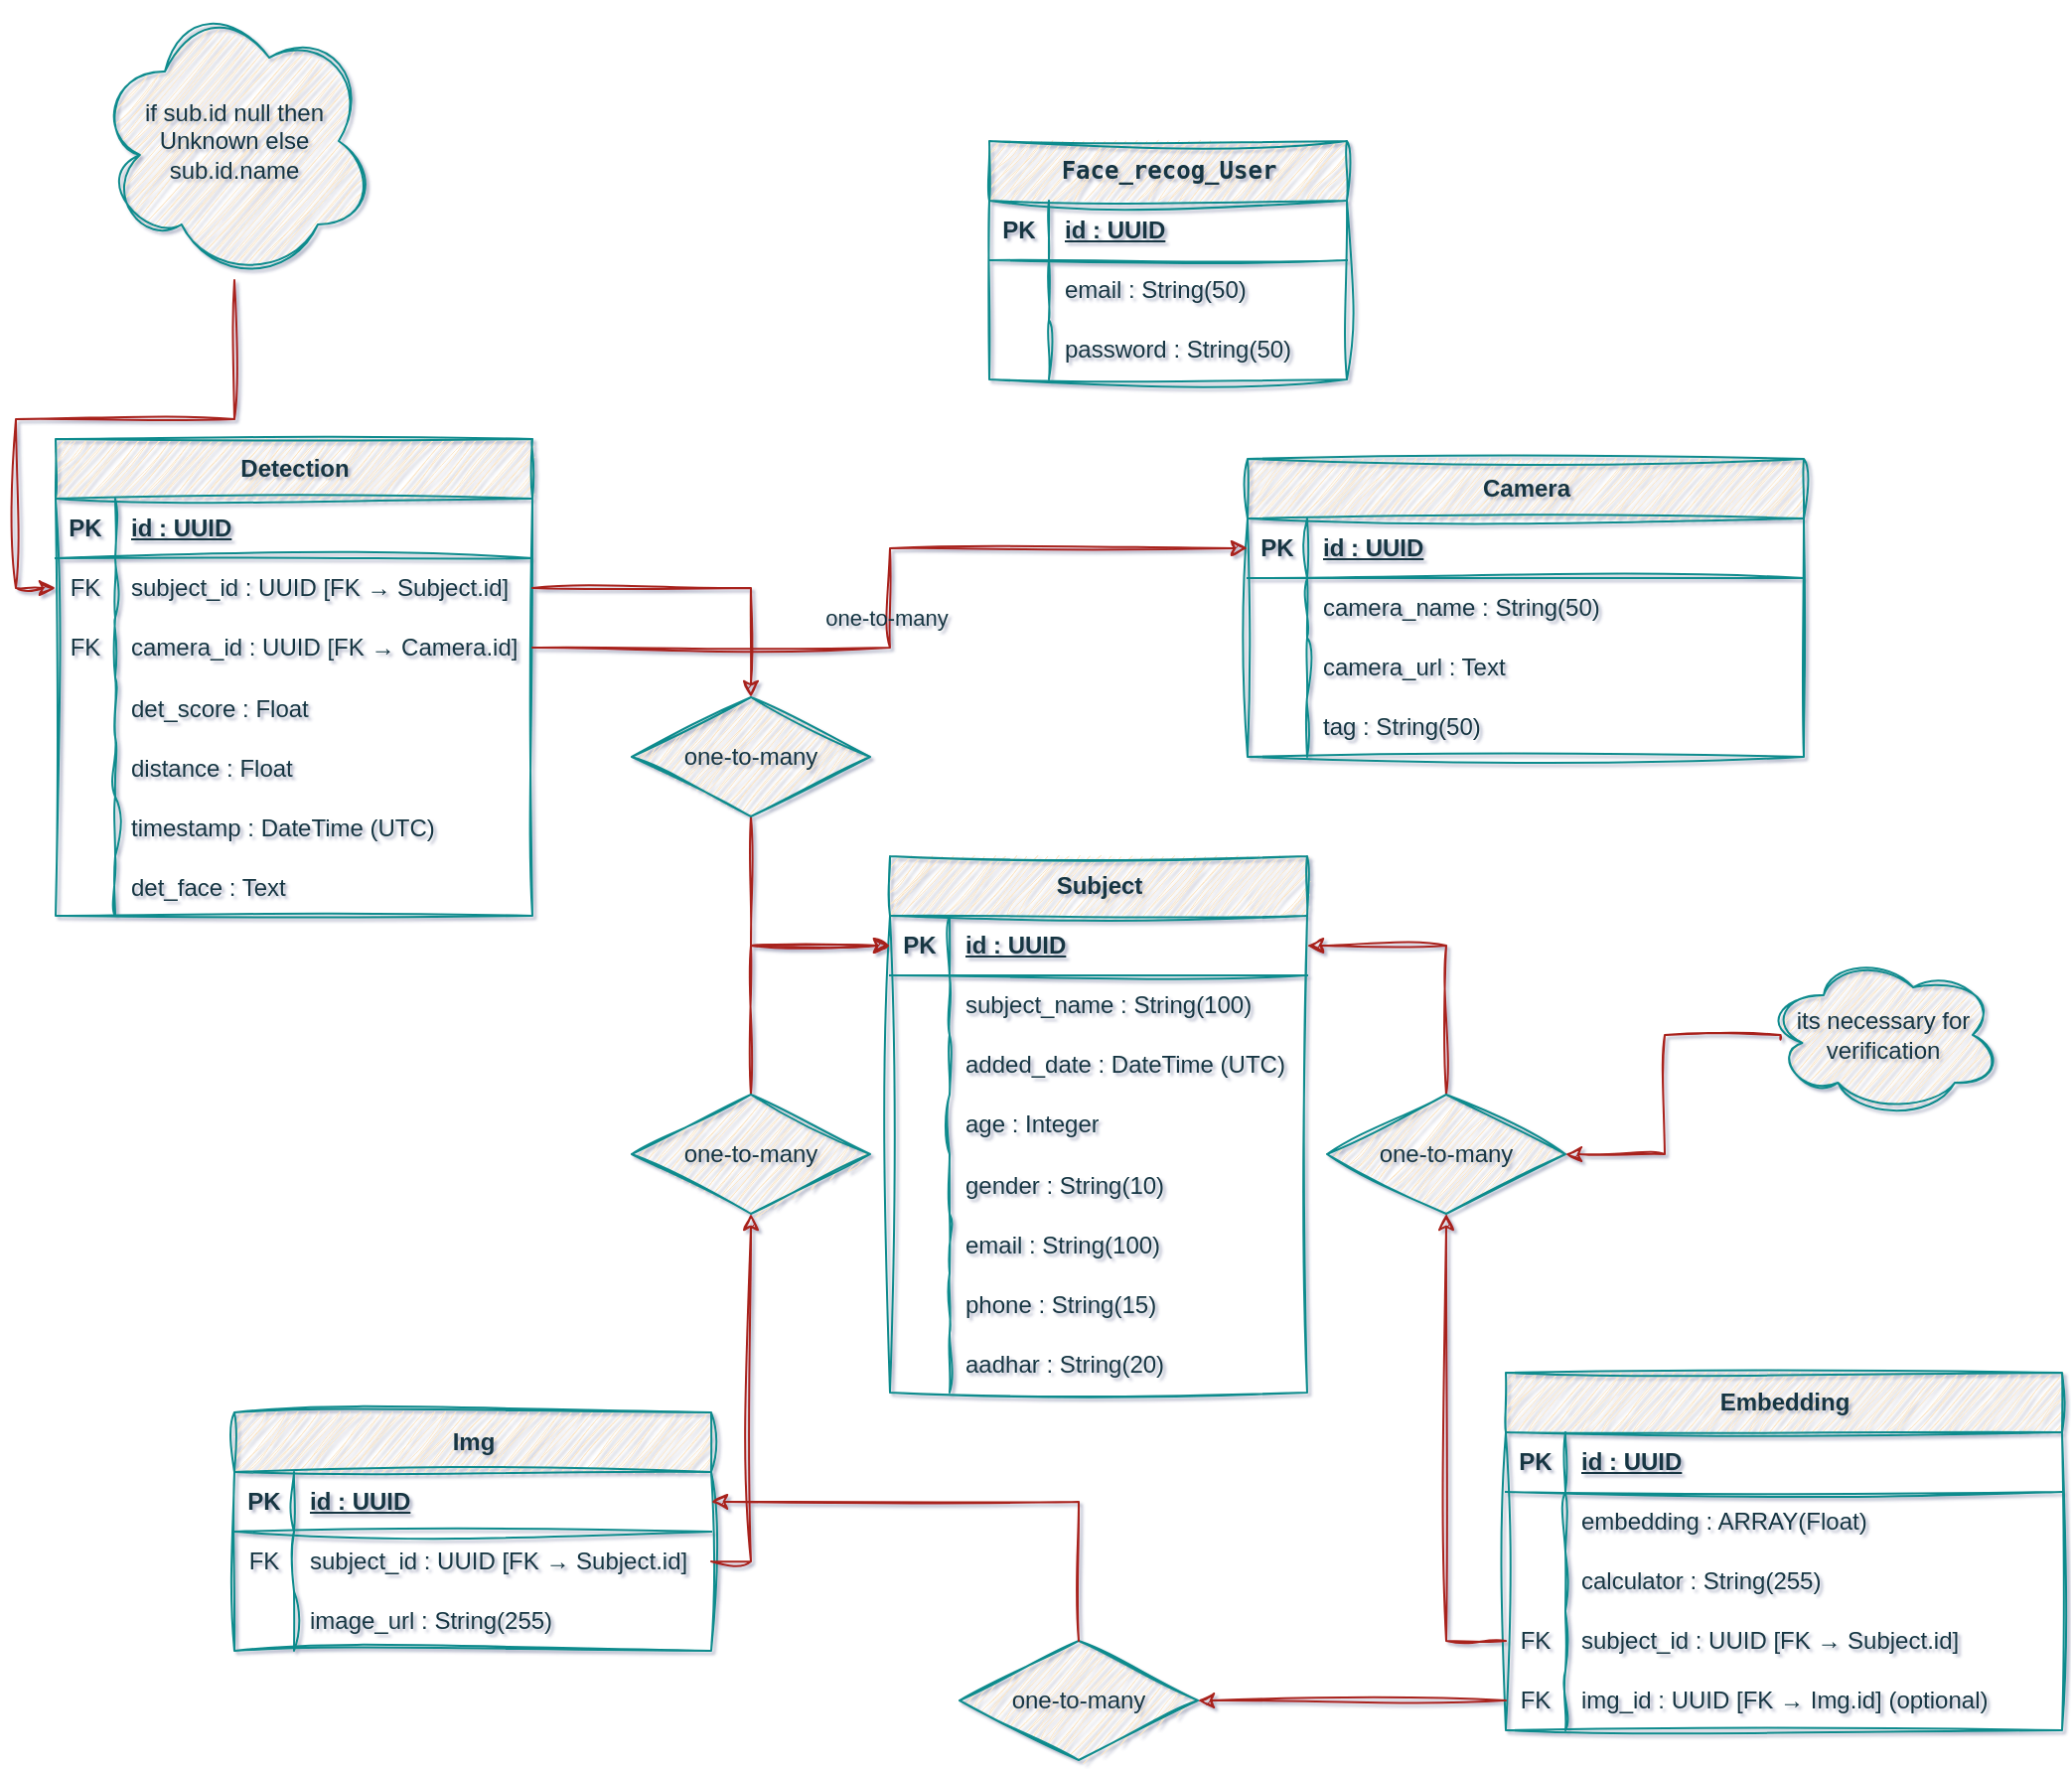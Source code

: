 <mxfile version="26.2.13">
  <diagram name="Page-1" id="C227ba2s8S9949iEDtI3">
    <mxGraphModel dx="4273" dy="2626" grid="1" gridSize="10" guides="1" tooltips="1" connect="1" arrows="1" fold="1" page="1" pageScale="1" pageWidth="1100" pageHeight="850" background="#ffffff" math="0" shadow="1">
      <root>
        <mxCell id="0" />
        <mxCell id="1" parent="0" />
        <mxCell id="95NzHgE89ZkKk_0HI5sm-1" value="Subject" style="shape=table;startSize=30;container=1;collapsible=1;childLayout=tableLayout;fixedRows=1;rowLines=0;fontStyle=1;align=center;resizeLast=1;html=1;sketch=1;curveFitting=1;jiggle=2;labelBackgroundColor=none;fillColor=#FAE5C7;strokeColor=#0F8B8D;fontColor=#143642;" parent="1" vertex="1">
          <mxGeometry x="230" y="110" width="210" height="270" as="geometry" />
        </mxCell>
        <mxCell id="95NzHgE89ZkKk_0HI5sm-2" value="" style="shape=tableRow;horizontal=0;startSize=0;swimlaneHead=0;swimlaneBody=0;fillColor=none;collapsible=0;dropTarget=0;points=[[0,0.5],[1,0.5]];portConstraint=eastwest;top=0;left=0;right=0;bottom=1;sketch=1;curveFitting=1;jiggle=2;labelBackgroundColor=none;strokeColor=#0F8B8D;fontColor=#143642;" parent="95NzHgE89ZkKk_0HI5sm-1" vertex="1">
          <mxGeometry y="30" width="210" height="30" as="geometry" />
        </mxCell>
        <mxCell id="95NzHgE89ZkKk_0HI5sm-3" value="PK" style="shape=partialRectangle;connectable=0;fillColor=none;top=0;left=0;bottom=0;right=0;fontStyle=1;overflow=hidden;whiteSpace=wrap;html=1;sketch=1;curveFitting=1;jiggle=2;labelBackgroundColor=none;strokeColor=#0F8B8D;fontColor=#143642;" parent="95NzHgE89ZkKk_0HI5sm-2" vertex="1">
          <mxGeometry width="30" height="30" as="geometry">
            <mxRectangle width="30" height="30" as="alternateBounds" />
          </mxGeometry>
        </mxCell>
        <mxCell id="95NzHgE89ZkKk_0HI5sm-4" value="id : UUID" style="shape=partialRectangle;connectable=0;fillColor=none;top=0;left=0;bottom=0;right=0;align=left;spacingLeft=6;fontStyle=5;overflow=hidden;whiteSpace=wrap;html=1;sketch=1;curveFitting=1;jiggle=2;labelBackgroundColor=none;strokeColor=#0F8B8D;fontColor=#143642;" parent="95NzHgE89ZkKk_0HI5sm-2" vertex="1">
          <mxGeometry x="30" width="180" height="30" as="geometry">
            <mxRectangle width="180" height="30" as="alternateBounds" />
          </mxGeometry>
        </mxCell>
        <mxCell id="95NzHgE89ZkKk_0HI5sm-5" value="" style="shape=tableRow;horizontal=0;startSize=0;swimlaneHead=0;swimlaneBody=0;fillColor=none;collapsible=0;dropTarget=0;points=[[0,0.5],[1,0.5]];portConstraint=eastwest;top=0;left=0;right=0;bottom=0;sketch=1;curveFitting=1;jiggle=2;labelBackgroundColor=none;strokeColor=#0F8B8D;fontColor=#143642;" parent="95NzHgE89ZkKk_0HI5sm-1" vertex="1">
          <mxGeometry y="60" width="210" height="30" as="geometry" />
        </mxCell>
        <mxCell id="95NzHgE89ZkKk_0HI5sm-6" value="" style="shape=partialRectangle;connectable=0;fillColor=none;top=0;left=0;bottom=0;right=0;editable=1;overflow=hidden;whiteSpace=wrap;html=1;sketch=1;curveFitting=1;jiggle=2;labelBackgroundColor=none;strokeColor=#0F8B8D;fontColor=#143642;" parent="95NzHgE89ZkKk_0HI5sm-5" vertex="1">
          <mxGeometry width="30" height="30" as="geometry">
            <mxRectangle width="30" height="30" as="alternateBounds" />
          </mxGeometry>
        </mxCell>
        <mxCell id="95NzHgE89ZkKk_0HI5sm-7" value="subject_name : String(100)&lt;span style=&quot;white-space: pre;&quot;&gt;&#x9;&lt;/span&gt;" style="shape=partialRectangle;connectable=0;fillColor=none;top=0;left=0;bottom=0;right=0;align=left;spacingLeft=6;overflow=hidden;whiteSpace=wrap;html=1;sketch=1;curveFitting=1;jiggle=2;labelBackgroundColor=none;strokeColor=#0F8B8D;fontColor=#143642;" parent="95NzHgE89ZkKk_0HI5sm-5" vertex="1">
          <mxGeometry x="30" width="180" height="30" as="geometry">
            <mxRectangle width="180" height="30" as="alternateBounds" />
          </mxGeometry>
        </mxCell>
        <mxCell id="95NzHgE89ZkKk_0HI5sm-8" value="" style="shape=tableRow;horizontal=0;startSize=0;swimlaneHead=0;swimlaneBody=0;fillColor=none;collapsible=0;dropTarget=0;points=[[0,0.5],[1,0.5]];portConstraint=eastwest;top=0;left=0;right=0;bottom=0;sketch=1;curveFitting=1;jiggle=2;labelBackgroundColor=none;strokeColor=#0F8B8D;fontColor=#143642;" parent="95NzHgE89ZkKk_0HI5sm-1" vertex="1">
          <mxGeometry y="90" width="210" height="30" as="geometry" />
        </mxCell>
        <mxCell id="95NzHgE89ZkKk_0HI5sm-9" value="" style="shape=partialRectangle;connectable=0;fillColor=none;top=0;left=0;bottom=0;right=0;editable=1;overflow=hidden;whiteSpace=wrap;html=1;sketch=1;curveFitting=1;jiggle=2;labelBackgroundColor=none;strokeColor=#0F8B8D;fontColor=#143642;" parent="95NzHgE89ZkKk_0HI5sm-8" vertex="1">
          <mxGeometry width="30" height="30" as="geometry">
            <mxRectangle width="30" height="30" as="alternateBounds" />
          </mxGeometry>
        </mxCell>
        <mxCell id="95NzHgE89ZkKk_0HI5sm-10" value="added_date : DateTime (UTC)" style="shape=partialRectangle;connectable=0;fillColor=none;top=0;left=0;bottom=0;right=0;align=left;spacingLeft=6;overflow=hidden;whiteSpace=wrap;html=1;sketch=1;curveFitting=1;jiggle=2;labelBackgroundColor=none;strokeColor=#0F8B8D;fontColor=#143642;" parent="95NzHgE89ZkKk_0HI5sm-8" vertex="1">
          <mxGeometry x="30" width="180" height="30" as="geometry">
            <mxRectangle width="180" height="30" as="alternateBounds" />
          </mxGeometry>
        </mxCell>
        <mxCell id="95NzHgE89ZkKk_0HI5sm-11" value="" style="shape=tableRow;horizontal=0;startSize=0;swimlaneHead=0;swimlaneBody=0;fillColor=none;collapsible=0;dropTarget=0;points=[[0,0.5],[1,0.5]];portConstraint=eastwest;top=0;left=0;right=0;bottom=0;sketch=1;curveFitting=1;jiggle=2;labelBackgroundColor=none;strokeColor=#0F8B8D;fontColor=#143642;" parent="95NzHgE89ZkKk_0HI5sm-1" vertex="1">
          <mxGeometry y="120" width="210" height="30" as="geometry" />
        </mxCell>
        <mxCell id="95NzHgE89ZkKk_0HI5sm-12" value="" style="shape=partialRectangle;connectable=0;fillColor=none;top=0;left=0;bottom=0;right=0;editable=1;overflow=hidden;whiteSpace=wrap;html=1;sketch=1;curveFitting=1;jiggle=2;labelBackgroundColor=none;strokeColor=#0F8B8D;fontColor=#143642;" parent="95NzHgE89ZkKk_0HI5sm-11" vertex="1">
          <mxGeometry width="30" height="30" as="geometry">
            <mxRectangle width="30" height="30" as="alternateBounds" />
          </mxGeometry>
        </mxCell>
        <mxCell id="95NzHgE89ZkKk_0HI5sm-13" value="age : Integer" style="shape=partialRectangle;connectable=0;fillColor=none;top=0;left=0;bottom=0;right=0;align=left;spacingLeft=6;overflow=hidden;whiteSpace=wrap;html=1;sketch=1;curveFitting=1;jiggle=2;labelBackgroundColor=none;strokeColor=#0F8B8D;fontColor=#143642;" parent="95NzHgE89ZkKk_0HI5sm-11" vertex="1">
          <mxGeometry x="30" width="180" height="30" as="geometry">
            <mxRectangle width="180" height="30" as="alternateBounds" />
          </mxGeometry>
        </mxCell>
        <mxCell id="95NzHgE89ZkKk_0HI5sm-15" value="" style="shape=tableRow;horizontal=0;startSize=0;swimlaneHead=0;swimlaneBody=0;fillColor=none;collapsible=0;dropTarget=0;points=[[0,0.5],[1,0.5]];portConstraint=eastwest;top=0;left=0;right=0;bottom=0;sketch=1;curveFitting=1;jiggle=2;labelBackgroundColor=none;strokeColor=#0F8B8D;fontColor=#143642;" parent="95NzHgE89ZkKk_0HI5sm-1" vertex="1">
          <mxGeometry y="150" width="210" height="30" as="geometry" />
        </mxCell>
        <mxCell id="95NzHgE89ZkKk_0HI5sm-16" value="" style="shape=partialRectangle;connectable=0;fillColor=none;top=0;left=0;bottom=0;right=0;editable=1;overflow=hidden;sketch=1;curveFitting=1;jiggle=2;labelBackgroundColor=none;strokeColor=#0F8B8D;fontColor=#143642;" parent="95NzHgE89ZkKk_0HI5sm-15" vertex="1">
          <mxGeometry width="30" height="30" as="geometry">
            <mxRectangle width="30" height="30" as="alternateBounds" />
          </mxGeometry>
        </mxCell>
        <mxCell id="95NzHgE89ZkKk_0HI5sm-17" value="gender : String(10)" style="shape=partialRectangle;connectable=0;fillColor=none;top=0;left=0;bottom=0;right=0;align=left;spacingLeft=6;overflow=hidden;sketch=1;curveFitting=1;jiggle=2;labelBackgroundColor=none;strokeColor=#0F8B8D;fontColor=#143642;" parent="95NzHgE89ZkKk_0HI5sm-15" vertex="1">
          <mxGeometry x="30" width="180" height="30" as="geometry">
            <mxRectangle width="180" height="30" as="alternateBounds" />
          </mxGeometry>
        </mxCell>
        <mxCell id="95NzHgE89ZkKk_0HI5sm-31" value="" style="shape=tableRow;horizontal=0;startSize=0;swimlaneHead=0;swimlaneBody=0;fillColor=none;collapsible=0;dropTarget=0;points=[[0,0.5],[1,0.5]];portConstraint=eastwest;top=0;left=0;right=0;bottom=0;sketch=1;curveFitting=1;jiggle=2;labelBackgroundColor=none;strokeColor=#0F8B8D;fontColor=#143642;" parent="95NzHgE89ZkKk_0HI5sm-1" vertex="1">
          <mxGeometry y="180" width="210" height="30" as="geometry" />
        </mxCell>
        <mxCell id="95NzHgE89ZkKk_0HI5sm-32" value="" style="shape=partialRectangle;connectable=0;fillColor=none;top=0;left=0;bottom=0;right=0;editable=1;overflow=hidden;sketch=1;curveFitting=1;jiggle=2;labelBackgroundColor=none;strokeColor=#0F8B8D;fontColor=#143642;" parent="95NzHgE89ZkKk_0HI5sm-31" vertex="1">
          <mxGeometry width="30" height="30" as="geometry">
            <mxRectangle width="30" height="30" as="alternateBounds" />
          </mxGeometry>
        </mxCell>
        <mxCell id="95NzHgE89ZkKk_0HI5sm-33" value="email : String(100)" style="shape=partialRectangle;connectable=0;fillColor=none;top=0;left=0;bottom=0;right=0;align=left;spacingLeft=6;overflow=hidden;sketch=1;curveFitting=1;jiggle=2;labelBackgroundColor=none;strokeColor=#0F8B8D;fontColor=#143642;" parent="95NzHgE89ZkKk_0HI5sm-31" vertex="1">
          <mxGeometry x="30" width="180" height="30" as="geometry">
            <mxRectangle width="180" height="30" as="alternateBounds" />
          </mxGeometry>
        </mxCell>
        <mxCell id="95NzHgE89ZkKk_0HI5sm-27" value="" style="shape=tableRow;horizontal=0;startSize=0;swimlaneHead=0;swimlaneBody=0;fillColor=none;collapsible=0;dropTarget=0;points=[[0,0.5],[1,0.5]];portConstraint=eastwest;top=0;left=0;right=0;bottom=0;sketch=1;curveFitting=1;jiggle=2;labelBackgroundColor=none;strokeColor=#0F8B8D;fontColor=#143642;" parent="95NzHgE89ZkKk_0HI5sm-1" vertex="1">
          <mxGeometry y="210" width="210" height="30" as="geometry" />
        </mxCell>
        <mxCell id="95NzHgE89ZkKk_0HI5sm-28" value="" style="shape=partialRectangle;connectable=0;fillColor=none;top=0;left=0;bottom=0;right=0;editable=1;overflow=hidden;sketch=1;curveFitting=1;jiggle=2;labelBackgroundColor=none;strokeColor=#0F8B8D;fontColor=#143642;" parent="95NzHgE89ZkKk_0HI5sm-27" vertex="1">
          <mxGeometry width="30" height="30" as="geometry">
            <mxRectangle width="30" height="30" as="alternateBounds" />
          </mxGeometry>
        </mxCell>
        <mxCell id="95NzHgE89ZkKk_0HI5sm-29" value="phone : String(15)" style="shape=partialRectangle;connectable=0;fillColor=none;top=0;left=0;bottom=0;right=0;align=left;spacingLeft=6;overflow=hidden;sketch=1;curveFitting=1;jiggle=2;labelBackgroundColor=none;strokeColor=#0F8B8D;fontColor=#143642;" parent="95NzHgE89ZkKk_0HI5sm-27" vertex="1">
          <mxGeometry x="30" width="180" height="30" as="geometry">
            <mxRectangle width="180" height="30" as="alternateBounds" />
          </mxGeometry>
        </mxCell>
        <mxCell id="95NzHgE89ZkKk_0HI5sm-23" value="" style="shape=tableRow;horizontal=0;startSize=0;swimlaneHead=0;swimlaneBody=0;fillColor=none;collapsible=0;dropTarget=0;points=[[0,0.5],[1,0.5]];portConstraint=eastwest;top=0;left=0;right=0;bottom=0;sketch=1;curveFitting=1;jiggle=2;labelBackgroundColor=none;strokeColor=#0F8B8D;fontColor=#143642;" parent="95NzHgE89ZkKk_0HI5sm-1" vertex="1">
          <mxGeometry y="240" width="210" height="30" as="geometry" />
        </mxCell>
        <mxCell id="95NzHgE89ZkKk_0HI5sm-24" value="" style="shape=partialRectangle;connectable=0;fillColor=none;top=0;left=0;bottom=0;right=0;editable=1;overflow=hidden;sketch=1;curveFitting=1;jiggle=2;labelBackgroundColor=none;strokeColor=#0F8B8D;fontColor=#143642;" parent="95NzHgE89ZkKk_0HI5sm-23" vertex="1">
          <mxGeometry width="30" height="30" as="geometry">
            <mxRectangle width="30" height="30" as="alternateBounds" />
          </mxGeometry>
        </mxCell>
        <mxCell id="95NzHgE89ZkKk_0HI5sm-25" value="aadhar : String(20)" style="shape=partialRectangle;connectable=0;fillColor=none;top=0;left=0;bottom=0;right=0;align=left;spacingLeft=6;overflow=hidden;sketch=1;curveFitting=1;jiggle=2;labelBackgroundColor=none;strokeColor=#0F8B8D;fontColor=#143642;" parent="95NzHgE89ZkKk_0HI5sm-23" vertex="1">
          <mxGeometry x="30" width="180" height="30" as="geometry">
            <mxRectangle width="180" height="30" as="alternateBounds" />
          </mxGeometry>
        </mxCell>
        <mxCell id="95NzHgE89ZkKk_0HI5sm-38" value="Detection" style="shape=table;startSize=30;container=1;collapsible=1;childLayout=tableLayout;fixedRows=1;rowLines=0;fontStyle=1;align=center;resizeLast=1;html=1;sketch=1;curveFitting=1;jiggle=2;labelBackgroundColor=none;fillColor=#FAE5C7;strokeColor=#0F8B8D;fontColor=#143642;" parent="1" vertex="1">
          <mxGeometry x="-190" y="-100" width="240" height="240" as="geometry" />
        </mxCell>
        <mxCell id="95NzHgE89ZkKk_0HI5sm-39" value="" style="shape=tableRow;horizontal=0;startSize=0;swimlaneHead=0;swimlaneBody=0;fillColor=none;collapsible=0;dropTarget=0;points=[[0,0.5],[1,0.5]];portConstraint=eastwest;top=0;left=0;right=0;bottom=1;sketch=1;curveFitting=1;jiggle=2;labelBackgroundColor=none;strokeColor=#0F8B8D;fontColor=#143642;" parent="95NzHgE89ZkKk_0HI5sm-38" vertex="1">
          <mxGeometry y="30" width="240" height="30" as="geometry" />
        </mxCell>
        <mxCell id="95NzHgE89ZkKk_0HI5sm-40" value="PK" style="shape=partialRectangle;connectable=0;fillColor=none;top=0;left=0;bottom=0;right=0;fontStyle=1;overflow=hidden;whiteSpace=wrap;html=1;sketch=1;curveFitting=1;jiggle=2;labelBackgroundColor=none;strokeColor=#0F8B8D;fontColor=#143642;" parent="95NzHgE89ZkKk_0HI5sm-39" vertex="1">
          <mxGeometry width="30" height="30" as="geometry">
            <mxRectangle width="30" height="30" as="alternateBounds" />
          </mxGeometry>
        </mxCell>
        <mxCell id="95NzHgE89ZkKk_0HI5sm-41" value="id : UUID" style="shape=partialRectangle;connectable=0;fillColor=none;top=0;left=0;bottom=0;right=0;align=left;spacingLeft=6;fontStyle=5;overflow=hidden;whiteSpace=wrap;html=1;sketch=1;curveFitting=1;jiggle=2;labelBackgroundColor=none;strokeColor=#0F8B8D;fontColor=#143642;" parent="95NzHgE89ZkKk_0HI5sm-39" vertex="1">
          <mxGeometry x="30" width="210" height="30" as="geometry">
            <mxRectangle width="210" height="30" as="alternateBounds" />
          </mxGeometry>
        </mxCell>
        <mxCell id="95NzHgE89ZkKk_0HI5sm-42" value="" style="shape=tableRow;horizontal=0;startSize=0;swimlaneHead=0;swimlaneBody=0;fillColor=none;collapsible=0;dropTarget=0;points=[[0,0.5],[1,0.5]];portConstraint=eastwest;top=0;left=0;right=0;bottom=0;sketch=1;curveFitting=1;jiggle=2;labelBackgroundColor=none;strokeColor=#0F8B8D;fontColor=#143642;" parent="95NzHgE89ZkKk_0HI5sm-38" vertex="1">
          <mxGeometry y="60" width="240" height="30" as="geometry" />
        </mxCell>
        <mxCell id="95NzHgE89ZkKk_0HI5sm-43" value="FK" style="shape=partialRectangle;connectable=0;fillColor=none;top=0;left=0;bottom=0;right=0;editable=1;overflow=hidden;whiteSpace=wrap;html=1;sketch=1;curveFitting=1;jiggle=2;labelBackgroundColor=none;strokeColor=#0F8B8D;fontColor=#143642;" parent="95NzHgE89ZkKk_0HI5sm-42" vertex="1">
          <mxGeometry width="30" height="30" as="geometry">
            <mxRectangle width="30" height="30" as="alternateBounds" />
          </mxGeometry>
        </mxCell>
        <mxCell id="95NzHgE89ZkKk_0HI5sm-44" value="subject_id : UUID [FK → Subject.id]" style="shape=partialRectangle;connectable=0;fillColor=none;top=0;left=0;bottom=0;right=0;align=left;spacingLeft=6;overflow=hidden;whiteSpace=wrap;html=1;sketch=1;curveFitting=1;jiggle=2;labelBackgroundColor=none;strokeColor=#0F8B8D;fontColor=#143642;" parent="95NzHgE89ZkKk_0HI5sm-42" vertex="1">
          <mxGeometry x="30" width="210" height="30" as="geometry">
            <mxRectangle width="210" height="30" as="alternateBounds" />
          </mxGeometry>
        </mxCell>
        <mxCell id="95NzHgE89ZkKk_0HI5sm-45" value="" style="shape=tableRow;horizontal=0;startSize=0;swimlaneHead=0;swimlaneBody=0;fillColor=none;collapsible=0;dropTarget=0;points=[[0,0.5],[1,0.5]];portConstraint=eastwest;top=0;left=0;right=0;bottom=0;sketch=1;curveFitting=1;jiggle=2;labelBackgroundColor=none;strokeColor=#0F8B8D;fontColor=#143642;" parent="95NzHgE89ZkKk_0HI5sm-38" vertex="1">
          <mxGeometry y="90" width="240" height="30" as="geometry" />
        </mxCell>
        <mxCell id="95NzHgE89ZkKk_0HI5sm-46" value="FK" style="shape=partialRectangle;connectable=0;fillColor=none;top=0;left=0;bottom=0;right=0;editable=1;overflow=hidden;whiteSpace=wrap;html=1;sketch=1;curveFitting=1;jiggle=2;labelBackgroundColor=none;strokeColor=#0F8B8D;fontColor=#143642;" parent="95NzHgE89ZkKk_0HI5sm-45" vertex="1">
          <mxGeometry width="30" height="30" as="geometry">
            <mxRectangle width="30" height="30" as="alternateBounds" />
          </mxGeometry>
        </mxCell>
        <mxCell id="95NzHgE89ZkKk_0HI5sm-47" value="camera_id : UUID [FK → Camera.id]" style="shape=partialRectangle;connectable=0;fillColor=none;top=0;left=0;bottom=0;right=0;align=left;spacingLeft=6;overflow=hidden;whiteSpace=wrap;html=1;sketch=1;curveFitting=1;jiggle=2;labelBackgroundColor=none;strokeColor=#0F8B8D;fontColor=#143642;" parent="95NzHgE89ZkKk_0HI5sm-45" vertex="1">
          <mxGeometry x="30" width="210" height="30" as="geometry">
            <mxRectangle width="210" height="30" as="alternateBounds" />
          </mxGeometry>
        </mxCell>
        <mxCell id="95NzHgE89ZkKk_0HI5sm-51" value="" style="shape=tableRow;horizontal=0;startSize=0;swimlaneHead=0;swimlaneBody=0;fillColor=none;collapsible=0;dropTarget=0;points=[[0,0.5],[1,0.5]];portConstraint=eastwest;top=0;left=0;right=0;bottom=0;sketch=1;curveFitting=1;jiggle=2;labelBackgroundColor=none;strokeColor=#0F8B8D;fontColor=#143642;" parent="95NzHgE89ZkKk_0HI5sm-38" vertex="1">
          <mxGeometry y="120" width="240" height="30" as="geometry" />
        </mxCell>
        <mxCell id="95NzHgE89ZkKk_0HI5sm-52" value="" style="shape=partialRectangle;connectable=0;fillColor=none;top=0;left=0;bottom=0;right=0;editable=1;overflow=hidden;sketch=1;curveFitting=1;jiggle=2;labelBackgroundColor=none;strokeColor=#0F8B8D;fontColor=#143642;" parent="95NzHgE89ZkKk_0HI5sm-51" vertex="1">
          <mxGeometry width="30" height="30" as="geometry">
            <mxRectangle width="30" height="30" as="alternateBounds" />
          </mxGeometry>
        </mxCell>
        <mxCell id="95NzHgE89ZkKk_0HI5sm-53" value="det_score : Float" style="shape=partialRectangle;connectable=0;fillColor=none;top=0;left=0;bottom=0;right=0;align=left;spacingLeft=6;overflow=hidden;sketch=1;curveFitting=1;jiggle=2;labelBackgroundColor=none;strokeColor=#0F8B8D;fontColor=#143642;" parent="95NzHgE89ZkKk_0HI5sm-51" vertex="1">
          <mxGeometry x="30" width="210" height="30" as="geometry">
            <mxRectangle width="210" height="30" as="alternateBounds" />
          </mxGeometry>
        </mxCell>
        <mxCell id="95NzHgE89ZkKk_0HI5sm-54" value="" style="shape=tableRow;horizontal=0;startSize=0;swimlaneHead=0;swimlaneBody=0;fillColor=none;collapsible=0;dropTarget=0;points=[[0,0.5],[1,0.5]];portConstraint=eastwest;top=0;left=0;right=0;bottom=0;sketch=1;curveFitting=1;jiggle=2;labelBackgroundColor=none;strokeColor=#0F8B8D;fontColor=#143642;" parent="95NzHgE89ZkKk_0HI5sm-38" vertex="1">
          <mxGeometry y="150" width="240" height="30" as="geometry" />
        </mxCell>
        <mxCell id="95NzHgE89ZkKk_0HI5sm-55" value="" style="shape=partialRectangle;connectable=0;fillColor=none;top=0;left=0;bottom=0;right=0;editable=1;overflow=hidden;sketch=1;curveFitting=1;jiggle=2;labelBackgroundColor=none;strokeColor=#0F8B8D;fontColor=#143642;" parent="95NzHgE89ZkKk_0HI5sm-54" vertex="1">
          <mxGeometry width="30" height="30" as="geometry">
            <mxRectangle width="30" height="30" as="alternateBounds" />
          </mxGeometry>
        </mxCell>
        <mxCell id="95NzHgE89ZkKk_0HI5sm-56" value="distance : Float" style="shape=partialRectangle;connectable=0;fillColor=none;top=0;left=0;bottom=0;right=0;align=left;spacingLeft=6;overflow=hidden;sketch=1;curveFitting=1;jiggle=2;labelBackgroundColor=none;strokeColor=#0F8B8D;fontColor=#143642;" parent="95NzHgE89ZkKk_0HI5sm-54" vertex="1">
          <mxGeometry x="30" width="210" height="30" as="geometry">
            <mxRectangle width="210" height="30" as="alternateBounds" />
          </mxGeometry>
        </mxCell>
        <mxCell id="95NzHgE89ZkKk_0HI5sm-57" value="" style="shape=tableRow;horizontal=0;startSize=0;swimlaneHead=0;swimlaneBody=0;fillColor=none;collapsible=0;dropTarget=0;points=[[0,0.5],[1,0.5]];portConstraint=eastwest;top=0;left=0;right=0;bottom=0;sketch=1;curveFitting=1;jiggle=2;labelBackgroundColor=none;strokeColor=#0F8B8D;fontColor=#143642;" parent="95NzHgE89ZkKk_0HI5sm-38" vertex="1">
          <mxGeometry y="180" width="240" height="30" as="geometry" />
        </mxCell>
        <mxCell id="95NzHgE89ZkKk_0HI5sm-58" value="" style="shape=partialRectangle;connectable=0;fillColor=none;top=0;left=0;bottom=0;right=0;editable=1;overflow=hidden;sketch=1;curveFitting=1;jiggle=2;labelBackgroundColor=none;strokeColor=#0F8B8D;fontColor=#143642;" parent="95NzHgE89ZkKk_0HI5sm-57" vertex="1">
          <mxGeometry width="30" height="30" as="geometry">
            <mxRectangle width="30" height="30" as="alternateBounds" />
          </mxGeometry>
        </mxCell>
        <mxCell id="95NzHgE89ZkKk_0HI5sm-59" value="timestamp : DateTime (UTC)" style="shape=partialRectangle;connectable=0;fillColor=none;top=0;left=0;bottom=0;right=0;align=left;spacingLeft=6;overflow=hidden;sketch=1;curveFitting=1;jiggle=2;labelBackgroundColor=none;strokeColor=#0F8B8D;fontColor=#143642;" parent="95NzHgE89ZkKk_0HI5sm-57" vertex="1">
          <mxGeometry x="30" width="210" height="30" as="geometry">
            <mxRectangle width="210" height="30" as="alternateBounds" />
          </mxGeometry>
        </mxCell>
        <mxCell id="95NzHgE89ZkKk_0HI5sm-60" value="" style="shape=tableRow;horizontal=0;startSize=0;swimlaneHead=0;swimlaneBody=0;fillColor=none;collapsible=0;dropTarget=0;points=[[0,0.5],[1,0.5]];portConstraint=eastwest;top=0;left=0;right=0;bottom=0;sketch=1;curveFitting=1;jiggle=2;labelBackgroundColor=none;strokeColor=#0F8B8D;fontColor=#143642;" parent="95NzHgE89ZkKk_0HI5sm-38" vertex="1">
          <mxGeometry y="210" width="240" height="30" as="geometry" />
        </mxCell>
        <mxCell id="95NzHgE89ZkKk_0HI5sm-61" value="" style="shape=partialRectangle;connectable=0;fillColor=none;top=0;left=0;bottom=0;right=0;editable=1;overflow=hidden;sketch=1;curveFitting=1;jiggle=2;labelBackgroundColor=none;strokeColor=#0F8B8D;fontColor=#143642;" parent="95NzHgE89ZkKk_0HI5sm-60" vertex="1">
          <mxGeometry width="30" height="30" as="geometry">
            <mxRectangle width="30" height="30" as="alternateBounds" />
          </mxGeometry>
        </mxCell>
        <mxCell id="95NzHgE89ZkKk_0HI5sm-62" value="det_face : Text" style="shape=partialRectangle;connectable=0;fillColor=none;top=0;left=0;bottom=0;right=0;align=left;spacingLeft=6;overflow=hidden;sketch=1;curveFitting=1;jiggle=2;labelBackgroundColor=none;strokeColor=#0F8B8D;fontColor=#143642;" parent="95NzHgE89ZkKk_0HI5sm-60" vertex="1">
          <mxGeometry x="30" width="210" height="30" as="geometry">
            <mxRectangle width="210" height="30" as="alternateBounds" />
          </mxGeometry>
        </mxCell>
        <mxCell id="95NzHgE89ZkKk_0HI5sm-63" value="&lt;code data-end=&quot;606&quot; data-start=&quot;589&quot;&gt;Face_recog_User&lt;/code&gt;" style="shape=table;startSize=30;container=1;collapsible=1;childLayout=tableLayout;fixedRows=1;rowLines=0;fontStyle=1;align=center;resizeLast=1;html=1;sketch=1;curveFitting=1;jiggle=2;labelBackgroundColor=none;fillColor=#FAE5C7;strokeColor=#0F8B8D;fontColor=#143642;" parent="1" vertex="1">
          <mxGeometry x="280" y="-250" width="180" height="120" as="geometry" />
        </mxCell>
        <mxCell id="95NzHgE89ZkKk_0HI5sm-64" value="" style="shape=tableRow;horizontal=0;startSize=0;swimlaneHead=0;swimlaneBody=0;fillColor=none;collapsible=0;dropTarget=0;points=[[0,0.5],[1,0.5]];portConstraint=eastwest;top=0;left=0;right=0;bottom=1;sketch=1;curveFitting=1;jiggle=2;labelBackgroundColor=none;strokeColor=#0F8B8D;fontColor=#143642;" parent="95NzHgE89ZkKk_0HI5sm-63" vertex="1">
          <mxGeometry y="30" width="180" height="30" as="geometry" />
        </mxCell>
        <mxCell id="95NzHgE89ZkKk_0HI5sm-65" value="PK" style="shape=partialRectangle;connectable=0;fillColor=none;top=0;left=0;bottom=0;right=0;fontStyle=1;overflow=hidden;whiteSpace=wrap;html=1;sketch=1;curveFitting=1;jiggle=2;labelBackgroundColor=none;strokeColor=#0F8B8D;fontColor=#143642;" parent="95NzHgE89ZkKk_0HI5sm-64" vertex="1">
          <mxGeometry width="30" height="30" as="geometry">
            <mxRectangle width="30" height="30" as="alternateBounds" />
          </mxGeometry>
        </mxCell>
        <mxCell id="95NzHgE89ZkKk_0HI5sm-66" value="id : UUID" style="shape=partialRectangle;connectable=0;fillColor=none;top=0;left=0;bottom=0;right=0;align=left;spacingLeft=6;fontStyle=5;overflow=hidden;whiteSpace=wrap;html=1;sketch=1;curveFitting=1;jiggle=2;labelBackgroundColor=none;strokeColor=#0F8B8D;fontColor=#143642;" parent="95NzHgE89ZkKk_0HI5sm-64" vertex="1">
          <mxGeometry x="30" width="150" height="30" as="geometry">
            <mxRectangle width="150" height="30" as="alternateBounds" />
          </mxGeometry>
        </mxCell>
        <mxCell id="95NzHgE89ZkKk_0HI5sm-67" value="" style="shape=tableRow;horizontal=0;startSize=0;swimlaneHead=0;swimlaneBody=0;fillColor=none;collapsible=0;dropTarget=0;points=[[0,0.5],[1,0.5]];portConstraint=eastwest;top=0;left=0;right=0;bottom=0;sketch=1;curveFitting=1;jiggle=2;labelBackgroundColor=none;strokeColor=#0F8B8D;fontColor=#143642;" parent="95NzHgE89ZkKk_0HI5sm-63" vertex="1">
          <mxGeometry y="60" width="180" height="30" as="geometry" />
        </mxCell>
        <mxCell id="95NzHgE89ZkKk_0HI5sm-68" value="" style="shape=partialRectangle;connectable=0;fillColor=none;top=0;left=0;bottom=0;right=0;editable=1;overflow=hidden;whiteSpace=wrap;html=1;sketch=1;curveFitting=1;jiggle=2;labelBackgroundColor=none;strokeColor=#0F8B8D;fontColor=#143642;" parent="95NzHgE89ZkKk_0HI5sm-67" vertex="1">
          <mxGeometry width="30" height="30" as="geometry">
            <mxRectangle width="30" height="30" as="alternateBounds" />
          </mxGeometry>
        </mxCell>
        <mxCell id="95NzHgE89ZkKk_0HI5sm-69" value="email : String(50)" style="shape=partialRectangle;connectable=0;fillColor=none;top=0;left=0;bottom=0;right=0;align=left;spacingLeft=6;overflow=hidden;whiteSpace=wrap;html=1;sketch=1;curveFitting=1;jiggle=2;labelBackgroundColor=none;strokeColor=#0F8B8D;fontColor=#143642;" parent="95NzHgE89ZkKk_0HI5sm-67" vertex="1">
          <mxGeometry x="30" width="150" height="30" as="geometry">
            <mxRectangle width="150" height="30" as="alternateBounds" />
          </mxGeometry>
        </mxCell>
        <mxCell id="95NzHgE89ZkKk_0HI5sm-70" value="" style="shape=tableRow;horizontal=0;startSize=0;swimlaneHead=0;swimlaneBody=0;fillColor=none;collapsible=0;dropTarget=0;points=[[0,0.5],[1,0.5]];portConstraint=eastwest;top=0;left=0;right=0;bottom=0;sketch=1;curveFitting=1;jiggle=2;labelBackgroundColor=none;strokeColor=#0F8B8D;fontColor=#143642;" parent="95NzHgE89ZkKk_0HI5sm-63" vertex="1">
          <mxGeometry y="90" width="180" height="30" as="geometry" />
        </mxCell>
        <mxCell id="95NzHgE89ZkKk_0HI5sm-71" value="" style="shape=partialRectangle;connectable=0;fillColor=none;top=0;left=0;bottom=0;right=0;editable=1;overflow=hidden;whiteSpace=wrap;html=1;sketch=1;curveFitting=1;jiggle=2;labelBackgroundColor=none;strokeColor=#0F8B8D;fontColor=#143642;" parent="95NzHgE89ZkKk_0HI5sm-70" vertex="1">
          <mxGeometry width="30" height="30" as="geometry">
            <mxRectangle width="30" height="30" as="alternateBounds" />
          </mxGeometry>
        </mxCell>
        <mxCell id="95NzHgE89ZkKk_0HI5sm-72" value="password : String(50)" style="shape=partialRectangle;connectable=0;fillColor=none;top=0;left=0;bottom=0;right=0;align=left;spacingLeft=6;overflow=hidden;whiteSpace=wrap;html=1;sketch=1;curveFitting=1;jiggle=2;labelBackgroundColor=none;strokeColor=#0F8B8D;fontColor=#143642;" parent="95NzHgE89ZkKk_0HI5sm-70" vertex="1">
          <mxGeometry x="30" width="150" height="30" as="geometry">
            <mxRectangle width="150" height="30" as="alternateBounds" />
          </mxGeometry>
        </mxCell>
        <mxCell id="95NzHgE89ZkKk_0HI5sm-88" value="Embedding" style="shape=table;startSize=30;container=1;collapsible=1;childLayout=tableLayout;fixedRows=1;rowLines=0;fontStyle=1;align=center;resizeLast=1;html=1;sketch=1;curveFitting=1;jiggle=2;labelBackgroundColor=none;fillColor=#FAE5C7;strokeColor=#0F8B8D;fontColor=#143642;" parent="1" vertex="1">
          <mxGeometry x="540" y="370" width="280" height="180" as="geometry" />
        </mxCell>
        <mxCell id="95NzHgE89ZkKk_0HI5sm-89" value="" style="shape=tableRow;horizontal=0;startSize=0;swimlaneHead=0;swimlaneBody=0;fillColor=none;collapsible=0;dropTarget=0;points=[[0,0.5],[1,0.5]];portConstraint=eastwest;top=0;left=0;right=0;bottom=1;sketch=1;curveFitting=1;jiggle=2;labelBackgroundColor=none;strokeColor=#0F8B8D;fontColor=#143642;" parent="95NzHgE89ZkKk_0HI5sm-88" vertex="1">
          <mxGeometry y="30" width="280" height="30" as="geometry" />
        </mxCell>
        <mxCell id="95NzHgE89ZkKk_0HI5sm-90" value="PK" style="shape=partialRectangle;connectable=0;fillColor=none;top=0;left=0;bottom=0;right=0;fontStyle=1;overflow=hidden;whiteSpace=wrap;html=1;sketch=1;curveFitting=1;jiggle=2;labelBackgroundColor=none;strokeColor=#0F8B8D;fontColor=#143642;" parent="95NzHgE89ZkKk_0HI5sm-89" vertex="1">
          <mxGeometry width="30" height="30" as="geometry">
            <mxRectangle width="30" height="30" as="alternateBounds" />
          </mxGeometry>
        </mxCell>
        <mxCell id="95NzHgE89ZkKk_0HI5sm-91" value="id : UUID" style="shape=partialRectangle;connectable=0;fillColor=none;top=0;left=0;bottom=0;right=0;align=left;spacingLeft=6;fontStyle=5;overflow=hidden;whiteSpace=wrap;html=1;sketch=1;curveFitting=1;jiggle=2;labelBackgroundColor=none;strokeColor=#0F8B8D;fontColor=#143642;" parent="95NzHgE89ZkKk_0HI5sm-89" vertex="1">
          <mxGeometry x="30" width="250" height="30" as="geometry">
            <mxRectangle width="250" height="30" as="alternateBounds" />
          </mxGeometry>
        </mxCell>
        <mxCell id="95NzHgE89ZkKk_0HI5sm-92" value="" style="shape=tableRow;horizontal=0;startSize=0;swimlaneHead=0;swimlaneBody=0;fillColor=none;collapsible=0;dropTarget=0;points=[[0,0.5],[1,0.5]];portConstraint=eastwest;top=0;left=0;right=0;bottom=0;sketch=1;curveFitting=1;jiggle=2;labelBackgroundColor=none;strokeColor=#0F8B8D;fontColor=#143642;" parent="95NzHgE89ZkKk_0HI5sm-88" vertex="1">
          <mxGeometry y="60" width="280" height="30" as="geometry" />
        </mxCell>
        <mxCell id="95NzHgE89ZkKk_0HI5sm-93" value="" style="shape=partialRectangle;connectable=0;fillColor=none;top=0;left=0;bottom=0;right=0;editable=1;overflow=hidden;whiteSpace=wrap;html=1;sketch=1;curveFitting=1;jiggle=2;labelBackgroundColor=none;strokeColor=#0F8B8D;fontColor=#143642;" parent="95NzHgE89ZkKk_0HI5sm-92" vertex="1">
          <mxGeometry width="30" height="30" as="geometry">
            <mxRectangle width="30" height="30" as="alternateBounds" />
          </mxGeometry>
        </mxCell>
        <mxCell id="95NzHgE89ZkKk_0HI5sm-94" value="embedding : ARRAY(Float)" style="shape=partialRectangle;connectable=0;fillColor=none;top=0;left=0;bottom=0;right=0;align=left;spacingLeft=6;overflow=hidden;whiteSpace=wrap;html=1;sketch=1;curveFitting=1;jiggle=2;labelBackgroundColor=none;strokeColor=#0F8B8D;fontColor=#143642;" parent="95NzHgE89ZkKk_0HI5sm-92" vertex="1">
          <mxGeometry x="30" width="250" height="30" as="geometry">
            <mxRectangle width="250" height="30" as="alternateBounds" />
          </mxGeometry>
        </mxCell>
        <mxCell id="95NzHgE89ZkKk_0HI5sm-95" value="" style="shape=tableRow;horizontal=0;startSize=0;swimlaneHead=0;swimlaneBody=0;fillColor=none;collapsible=0;dropTarget=0;points=[[0,0.5],[1,0.5]];portConstraint=eastwest;top=0;left=0;right=0;bottom=0;sketch=1;curveFitting=1;jiggle=2;labelBackgroundColor=none;strokeColor=#0F8B8D;fontColor=#143642;" parent="95NzHgE89ZkKk_0HI5sm-88" vertex="1">
          <mxGeometry y="90" width="280" height="30" as="geometry" />
        </mxCell>
        <mxCell id="95NzHgE89ZkKk_0HI5sm-96" value="" style="shape=partialRectangle;connectable=0;fillColor=none;top=0;left=0;bottom=0;right=0;editable=1;overflow=hidden;whiteSpace=wrap;html=1;sketch=1;curveFitting=1;jiggle=2;labelBackgroundColor=none;strokeColor=#0F8B8D;fontColor=#143642;" parent="95NzHgE89ZkKk_0HI5sm-95" vertex="1">
          <mxGeometry width="30" height="30" as="geometry">
            <mxRectangle width="30" height="30" as="alternateBounds" />
          </mxGeometry>
        </mxCell>
        <mxCell id="95NzHgE89ZkKk_0HI5sm-97" value="calculator : String(255)" style="shape=partialRectangle;connectable=0;fillColor=none;top=0;left=0;bottom=0;right=0;align=left;spacingLeft=6;overflow=hidden;whiteSpace=wrap;html=1;sketch=1;curveFitting=1;jiggle=2;labelBackgroundColor=none;strokeColor=#0F8B8D;fontColor=#143642;" parent="95NzHgE89ZkKk_0HI5sm-95" vertex="1">
          <mxGeometry x="30" width="250" height="30" as="geometry">
            <mxRectangle width="250" height="30" as="alternateBounds" />
          </mxGeometry>
        </mxCell>
        <mxCell id="95NzHgE89ZkKk_0HI5sm-172" value="" style="shape=tableRow;horizontal=0;startSize=0;swimlaneHead=0;swimlaneBody=0;fillColor=none;collapsible=0;dropTarget=0;points=[[0,0.5],[1,0.5]];portConstraint=eastwest;top=0;left=0;right=0;bottom=0;sketch=1;curveFitting=1;jiggle=2;labelBackgroundColor=none;strokeColor=#0F8B8D;fontColor=#143642;" parent="95NzHgE89ZkKk_0HI5sm-88" vertex="1">
          <mxGeometry y="120" width="280" height="30" as="geometry" />
        </mxCell>
        <mxCell id="95NzHgE89ZkKk_0HI5sm-173" value="FK" style="shape=partialRectangle;connectable=0;fillColor=none;top=0;left=0;bottom=0;right=0;fontStyle=0;overflow=hidden;whiteSpace=wrap;html=1;sketch=1;curveFitting=1;jiggle=2;labelBackgroundColor=none;strokeColor=#0F8B8D;fontColor=#143642;" parent="95NzHgE89ZkKk_0HI5sm-172" vertex="1">
          <mxGeometry width="30" height="30" as="geometry">
            <mxRectangle width="30" height="30" as="alternateBounds" />
          </mxGeometry>
        </mxCell>
        <mxCell id="95NzHgE89ZkKk_0HI5sm-174" value="subject_id : UUID [FK → Subject.id]" style="shape=partialRectangle;connectable=0;fillColor=none;top=0;left=0;bottom=0;right=0;align=left;spacingLeft=6;fontStyle=0;overflow=hidden;whiteSpace=wrap;html=1;sketch=1;curveFitting=1;jiggle=2;labelBackgroundColor=none;strokeColor=#0F8B8D;fontColor=#143642;" parent="95NzHgE89ZkKk_0HI5sm-172" vertex="1">
          <mxGeometry x="30" width="250" height="30" as="geometry">
            <mxRectangle width="250" height="30" as="alternateBounds" />
          </mxGeometry>
        </mxCell>
        <mxCell id="95NzHgE89ZkKk_0HI5sm-176" value="" style="shape=tableRow;horizontal=0;startSize=0;swimlaneHead=0;swimlaneBody=0;fillColor=none;collapsible=0;dropTarget=0;points=[[0,0.5],[1,0.5]];portConstraint=eastwest;top=0;left=0;right=0;bottom=0;sketch=1;curveFitting=1;jiggle=2;labelBackgroundColor=none;strokeColor=#0F8B8D;fontColor=#143642;" parent="95NzHgE89ZkKk_0HI5sm-88" vertex="1">
          <mxGeometry y="150" width="280" height="30" as="geometry" />
        </mxCell>
        <mxCell id="95NzHgE89ZkKk_0HI5sm-177" value="FK" style="shape=partialRectangle;connectable=0;fillColor=none;top=0;left=0;bottom=0;right=0;fontStyle=0;overflow=hidden;whiteSpace=wrap;html=1;sketch=1;curveFitting=1;jiggle=2;labelBackgroundColor=none;strokeColor=#0F8B8D;fontColor=#143642;" parent="95NzHgE89ZkKk_0HI5sm-176" vertex="1">
          <mxGeometry width="30" height="30" as="geometry">
            <mxRectangle width="30" height="30" as="alternateBounds" />
          </mxGeometry>
        </mxCell>
        <mxCell id="95NzHgE89ZkKk_0HI5sm-178" value="&lt;span style=&quot;text-wrap-mode: nowrap;&quot;&gt;img_id : UUID [FK → Img.id] (optional)&lt;/span&gt;" style="shape=partialRectangle;connectable=0;fillColor=none;top=0;left=0;bottom=0;right=0;align=left;spacingLeft=6;fontStyle=0;overflow=hidden;whiteSpace=wrap;html=1;sketch=1;curveFitting=1;jiggle=2;labelBackgroundColor=none;strokeColor=#0F8B8D;fontColor=#143642;" parent="95NzHgE89ZkKk_0HI5sm-176" vertex="1">
          <mxGeometry x="30" width="250" height="30" as="geometry">
            <mxRectangle width="250" height="30" as="alternateBounds" />
          </mxGeometry>
        </mxCell>
        <mxCell id="95NzHgE89ZkKk_0HI5sm-113" value="Img" style="shape=table;startSize=30;container=1;collapsible=1;childLayout=tableLayout;fixedRows=1;rowLines=0;fontStyle=1;align=center;resizeLast=1;html=1;sketch=1;curveFitting=1;jiggle=2;labelBackgroundColor=none;fillColor=#FAE5C7;strokeColor=#0F8B8D;fontColor=#143642;" parent="1" vertex="1">
          <mxGeometry x="-100" y="390" width="240" height="120" as="geometry" />
        </mxCell>
        <mxCell id="95NzHgE89ZkKk_0HI5sm-114" value="" style="shape=tableRow;horizontal=0;startSize=0;swimlaneHead=0;swimlaneBody=0;fillColor=none;collapsible=0;dropTarget=0;points=[[0,0.5],[1,0.5]];portConstraint=eastwest;top=0;left=0;right=0;bottom=1;sketch=1;curveFitting=1;jiggle=2;labelBackgroundColor=none;strokeColor=#0F8B8D;fontColor=#143642;" parent="95NzHgE89ZkKk_0HI5sm-113" vertex="1">
          <mxGeometry y="30" width="240" height="30" as="geometry" />
        </mxCell>
        <mxCell id="95NzHgE89ZkKk_0HI5sm-115" value="PK" style="shape=partialRectangle;connectable=0;fillColor=none;top=0;left=0;bottom=0;right=0;fontStyle=1;overflow=hidden;whiteSpace=wrap;html=1;sketch=1;curveFitting=1;jiggle=2;labelBackgroundColor=none;strokeColor=#0F8B8D;fontColor=#143642;" parent="95NzHgE89ZkKk_0HI5sm-114" vertex="1">
          <mxGeometry width="30" height="30" as="geometry">
            <mxRectangle width="30" height="30" as="alternateBounds" />
          </mxGeometry>
        </mxCell>
        <mxCell id="95NzHgE89ZkKk_0HI5sm-116" value="id : UUID" style="shape=partialRectangle;connectable=0;fillColor=none;top=0;left=0;bottom=0;right=0;align=left;spacingLeft=6;fontStyle=5;overflow=hidden;whiteSpace=wrap;html=1;sketch=1;curveFitting=1;jiggle=2;labelBackgroundColor=none;strokeColor=#0F8B8D;fontColor=#143642;" parent="95NzHgE89ZkKk_0HI5sm-114" vertex="1">
          <mxGeometry x="30" width="210" height="30" as="geometry">
            <mxRectangle width="210" height="30" as="alternateBounds" />
          </mxGeometry>
        </mxCell>
        <mxCell id="95NzHgE89ZkKk_0HI5sm-168" value="" style="shape=tableRow;horizontal=0;startSize=0;swimlaneHead=0;swimlaneBody=0;fillColor=none;collapsible=0;dropTarget=0;points=[[0,0.5],[1,0.5]];portConstraint=eastwest;top=0;left=0;right=0;bottom=0;sketch=1;curveFitting=1;jiggle=2;labelBackgroundColor=none;strokeColor=#0F8B8D;fontColor=#143642;" parent="95NzHgE89ZkKk_0HI5sm-113" vertex="1">
          <mxGeometry y="60" width="240" height="30" as="geometry" />
        </mxCell>
        <mxCell id="95NzHgE89ZkKk_0HI5sm-169" value="FK" style="shape=partialRectangle;connectable=0;fillColor=none;top=0;left=0;bottom=0;right=0;fontStyle=0;overflow=hidden;whiteSpace=wrap;html=1;sketch=1;curveFitting=1;jiggle=2;labelBackgroundColor=none;strokeColor=#0F8B8D;fontColor=#143642;" parent="95NzHgE89ZkKk_0HI5sm-168" vertex="1">
          <mxGeometry width="30" height="30" as="geometry">
            <mxRectangle width="30" height="30" as="alternateBounds" />
          </mxGeometry>
        </mxCell>
        <mxCell id="95NzHgE89ZkKk_0HI5sm-170" value="subject_id : UUID [FK → Subject.id]" style="shape=partialRectangle;connectable=0;fillColor=none;top=0;left=0;bottom=0;right=0;align=left;spacingLeft=6;fontStyle=0;overflow=hidden;whiteSpace=wrap;html=1;sketch=1;curveFitting=1;jiggle=2;labelBackgroundColor=none;strokeColor=#0F8B8D;fontColor=#143642;" parent="95NzHgE89ZkKk_0HI5sm-168" vertex="1">
          <mxGeometry x="30" width="210" height="30" as="geometry">
            <mxRectangle width="210" height="30" as="alternateBounds" />
          </mxGeometry>
        </mxCell>
        <mxCell id="95NzHgE89ZkKk_0HI5sm-117" value="" style="shape=tableRow;horizontal=0;startSize=0;swimlaneHead=0;swimlaneBody=0;fillColor=none;collapsible=0;dropTarget=0;points=[[0,0.5],[1,0.5]];portConstraint=eastwest;top=0;left=0;right=0;bottom=0;sketch=1;curveFitting=1;jiggle=2;labelBackgroundColor=none;strokeColor=#0F8B8D;fontColor=#143642;" parent="95NzHgE89ZkKk_0HI5sm-113" vertex="1">
          <mxGeometry y="90" width="240" height="30" as="geometry" />
        </mxCell>
        <mxCell id="95NzHgE89ZkKk_0HI5sm-118" value="" style="shape=partialRectangle;connectable=0;fillColor=none;top=0;left=0;bottom=0;right=0;editable=1;overflow=hidden;whiteSpace=wrap;html=1;sketch=1;curveFitting=1;jiggle=2;labelBackgroundColor=none;strokeColor=#0F8B8D;fontColor=#143642;" parent="95NzHgE89ZkKk_0HI5sm-117" vertex="1">
          <mxGeometry width="30" height="30" as="geometry">
            <mxRectangle width="30" height="30" as="alternateBounds" />
          </mxGeometry>
        </mxCell>
        <mxCell id="95NzHgE89ZkKk_0HI5sm-119" value="image_url : String(255)" style="shape=partialRectangle;connectable=0;fillColor=none;top=0;left=0;bottom=0;right=0;align=left;spacingLeft=6;overflow=hidden;whiteSpace=wrap;html=1;sketch=1;curveFitting=1;jiggle=2;labelBackgroundColor=none;strokeColor=#0F8B8D;fontColor=#143642;" parent="95NzHgE89ZkKk_0HI5sm-117" vertex="1">
          <mxGeometry x="30" width="210" height="30" as="geometry">
            <mxRectangle width="210" height="30" as="alternateBounds" />
          </mxGeometry>
        </mxCell>
        <mxCell id="95NzHgE89ZkKk_0HI5sm-138" value="Camera" style="shape=table;startSize=30;container=1;collapsible=1;childLayout=tableLayout;fixedRows=1;rowLines=0;fontStyle=1;align=center;resizeLast=1;html=1;sketch=1;curveFitting=1;jiggle=2;labelBackgroundColor=none;fillColor=#FAE5C7;strokeColor=#0F8B8D;fontColor=#143642;" parent="1" vertex="1">
          <mxGeometry x="410" y="-90" width="280" height="150" as="geometry" />
        </mxCell>
        <mxCell id="95NzHgE89ZkKk_0HI5sm-139" value="" style="shape=tableRow;horizontal=0;startSize=0;swimlaneHead=0;swimlaneBody=0;fillColor=none;collapsible=0;dropTarget=0;points=[[0,0.5],[1,0.5]];portConstraint=eastwest;top=0;left=0;right=0;bottom=1;sketch=1;curveFitting=1;jiggle=2;labelBackgroundColor=none;strokeColor=#0F8B8D;fontColor=#143642;" parent="95NzHgE89ZkKk_0HI5sm-138" vertex="1">
          <mxGeometry y="30" width="280" height="30" as="geometry" />
        </mxCell>
        <mxCell id="95NzHgE89ZkKk_0HI5sm-140" value="PK" style="shape=partialRectangle;connectable=0;fillColor=none;top=0;left=0;bottom=0;right=0;fontStyle=1;overflow=hidden;whiteSpace=wrap;html=1;sketch=1;curveFitting=1;jiggle=2;labelBackgroundColor=none;strokeColor=#0F8B8D;fontColor=#143642;" parent="95NzHgE89ZkKk_0HI5sm-139" vertex="1">
          <mxGeometry width="30" height="30" as="geometry">
            <mxRectangle width="30" height="30" as="alternateBounds" />
          </mxGeometry>
        </mxCell>
        <mxCell id="95NzHgE89ZkKk_0HI5sm-141" value="id : UUID" style="shape=partialRectangle;connectable=0;fillColor=none;top=0;left=0;bottom=0;right=0;align=left;spacingLeft=6;fontStyle=5;overflow=hidden;whiteSpace=wrap;html=1;sketch=1;curveFitting=1;jiggle=2;labelBackgroundColor=none;strokeColor=#0F8B8D;fontColor=#143642;" parent="95NzHgE89ZkKk_0HI5sm-139" vertex="1">
          <mxGeometry x="30" width="250" height="30" as="geometry">
            <mxRectangle width="250" height="30" as="alternateBounds" />
          </mxGeometry>
        </mxCell>
        <mxCell id="95NzHgE89ZkKk_0HI5sm-142" value="" style="shape=tableRow;horizontal=0;startSize=0;swimlaneHead=0;swimlaneBody=0;fillColor=none;collapsible=0;dropTarget=0;points=[[0,0.5],[1,0.5]];portConstraint=eastwest;top=0;left=0;right=0;bottom=0;sketch=1;curveFitting=1;jiggle=2;labelBackgroundColor=none;strokeColor=#0F8B8D;fontColor=#143642;" parent="95NzHgE89ZkKk_0HI5sm-138" vertex="1">
          <mxGeometry y="60" width="280" height="30" as="geometry" />
        </mxCell>
        <mxCell id="95NzHgE89ZkKk_0HI5sm-143" value="" style="shape=partialRectangle;connectable=0;fillColor=none;top=0;left=0;bottom=0;right=0;editable=1;overflow=hidden;whiteSpace=wrap;html=1;sketch=1;curveFitting=1;jiggle=2;labelBackgroundColor=none;strokeColor=#0F8B8D;fontColor=#143642;" parent="95NzHgE89ZkKk_0HI5sm-142" vertex="1">
          <mxGeometry width="30" height="30" as="geometry">
            <mxRectangle width="30" height="30" as="alternateBounds" />
          </mxGeometry>
        </mxCell>
        <mxCell id="95NzHgE89ZkKk_0HI5sm-144" value="camera_name : String(50)" style="shape=partialRectangle;connectable=0;fillColor=none;top=0;left=0;bottom=0;right=0;align=left;spacingLeft=6;overflow=hidden;whiteSpace=wrap;html=1;sketch=1;curveFitting=1;jiggle=2;labelBackgroundColor=none;strokeColor=#0F8B8D;fontColor=#143642;" parent="95NzHgE89ZkKk_0HI5sm-142" vertex="1">
          <mxGeometry x="30" width="250" height="30" as="geometry">
            <mxRectangle width="250" height="30" as="alternateBounds" />
          </mxGeometry>
        </mxCell>
        <mxCell id="95NzHgE89ZkKk_0HI5sm-145" value="" style="shape=tableRow;horizontal=0;startSize=0;swimlaneHead=0;swimlaneBody=0;fillColor=none;collapsible=0;dropTarget=0;points=[[0,0.5],[1,0.5]];portConstraint=eastwest;top=0;left=0;right=0;bottom=0;sketch=1;curveFitting=1;jiggle=2;labelBackgroundColor=none;strokeColor=#0F8B8D;fontColor=#143642;" parent="95NzHgE89ZkKk_0HI5sm-138" vertex="1">
          <mxGeometry y="90" width="280" height="30" as="geometry" />
        </mxCell>
        <mxCell id="95NzHgE89ZkKk_0HI5sm-146" value="" style="shape=partialRectangle;connectable=0;fillColor=none;top=0;left=0;bottom=0;right=0;editable=1;overflow=hidden;whiteSpace=wrap;html=1;sketch=1;curveFitting=1;jiggle=2;labelBackgroundColor=none;strokeColor=#0F8B8D;fontColor=#143642;" parent="95NzHgE89ZkKk_0HI5sm-145" vertex="1">
          <mxGeometry width="30" height="30" as="geometry">
            <mxRectangle width="30" height="30" as="alternateBounds" />
          </mxGeometry>
        </mxCell>
        <mxCell id="95NzHgE89ZkKk_0HI5sm-147" value="camera_url : Text" style="shape=partialRectangle;connectable=0;fillColor=none;top=0;left=0;bottom=0;right=0;align=left;spacingLeft=6;overflow=hidden;whiteSpace=wrap;html=1;sketch=1;curveFitting=1;jiggle=2;labelBackgroundColor=none;strokeColor=#0F8B8D;fontColor=#143642;" parent="95NzHgE89ZkKk_0HI5sm-145" vertex="1">
          <mxGeometry x="30" width="250" height="30" as="geometry">
            <mxRectangle width="250" height="30" as="alternateBounds" />
          </mxGeometry>
        </mxCell>
        <mxCell id="95NzHgE89ZkKk_0HI5sm-148" value="" style="shape=tableRow;horizontal=0;startSize=0;swimlaneHead=0;swimlaneBody=0;fillColor=none;collapsible=0;dropTarget=0;points=[[0,0.5],[1,0.5]];portConstraint=eastwest;top=0;left=0;right=0;bottom=0;sketch=1;curveFitting=1;jiggle=2;labelBackgroundColor=none;strokeColor=#0F8B8D;fontColor=#143642;" parent="95NzHgE89ZkKk_0HI5sm-138" vertex="1">
          <mxGeometry y="120" width="280" height="30" as="geometry" />
        </mxCell>
        <mxCell id="95NzHgE89ZkKk_0HI5sm-149" value="" style="shape=partialRectangle;connectable=0;fillColor=none;top=0;left=0;bottom=0;right=0;editable=1;overflow=hidden;whiteSpace=wrap;html=1;sketch=1;curveFitting=1;jiggle=2;labelBackgroundColor=none;strokeColor=#0F8B8D;fontColor=#143642;" parent="95NzHgE89ZkKk_0HI5sm-148" vertex="1">
          <mxGeometry width="30" height="30" as="geometry">
            <mxRectangle width="30" height="30" as="alternateBounds" />
          </mxGeometry>
        </mxCell>
        <mxCell id="95NzHgE89ZkKk_0HI5sm-150" value="tag : String(50)" style="shape=partialRectangle;connectable=0;fillColor=none;top=0;left=0;bottom=0;right=0;align=left;spacingLeft=6;overflow=hidden;whiteSpace=wrap;html=1;sketch=1;curveFitting=1;jiggle=2;labelBackgroundColor=none;strokeColor=#0F8B8D;fontColor=#143642;" parent="95NzHgE89ZkKk_0HI5sm-148" vertex="1">
          <mxGeometry x="30" width="250" height="30" as="geometry">
            <mxRectangle width="250" height="30" as="alternateBounds" />
          </mxGeometry>
        </mxCell>
        <mxCell id="95NzHgE89ZkKk_0HI5sm-181" style="edgeStyle=orthogonalEdgeStyle;rounded=0;orthogonalLoop=1;jettySize=auto;html=1;entryX=0;entryY=0.5;entryDx=0;entryDy=0;sketch=1;curveFitting=1;jiggle=2;labelBackgroundColor=none;strokeColor=#A8201A;fontColor=default;" parent="1" source="95NzHgE89ZkKk_0HI5sm-179" target="95NzHgE89ZkKk_0HI5sm-2" edge="1">
          <mxGeometry relative="1" as="geometry" />
        </mxCell>
        <mxCell id="95NzHgE89ZkKk_0HI5sm-179" value="one-to-many" style="shape=rhombus;perimeter=rhombusPerimeter;whiteSpace=wrap;html=1;align=center;sketch=1;curveFitting=1;jiggle=2;labelBackgroundColor=none;fillColor=#FAE5C7;strokeColor=#0F8B8D;fontColor=#143642;" parent="1" vertex="1">
          <mxGeometry x="100" y="230" width="120" height="60" as="geometry" />
        </mxCell>
        <mxCell id="95NzHgE89ZkKk_0HI5sm-185" style="edgeStyle=orthogonalEdgeStyle;rounded=0;orthogonalLoop=1;jettySize=auto;html=1;entryX=1;entryY=0.5;entryDx=0;entryDy=0;sketch=1;curveFitting=1;jiggle=2;labelBackgroundColor=none;strokeColor=#A8201A;fontColor=default;" parent="1" source="95NzHgE89ZkKk_0HI5sm-180" target="95NzHgE89ZkKk_0HI5sm-2" edge="1">
          <mxGeometry relative="1" as="geometry" />
        </mxCell>
        <mxCell id="95NzHgE89ZkKk_0HI5sm-180" value="one-to-many" style="shape=rhombus;perimeter=rhombusPerimeter;whiteSpace=wrap;html=1;align=center;sketch=1;curveFitting=1;jiggle=2;labelBackgroundColor=none;fillColor=#FAE5C7;strokeColor=#0F8B8D;fontColor=#143642;" parent="1" vertex="1">
          <mxGeometry x="450" y="230" width="120" height="60" as="geometry" />
        </mxCell>
        <mxCell id="95NzHgE89ZkKk_0HI5sm-182" style="edgeStyle=orthogonalEdgeStyle;rounded=0;orthogonalLoop=1;jettySize=auto;html=1;entryX=0.5;entryY=1;entryDx=0;entryDy=0;sketch=1;curveFitting=1;jiggle=2;labelBackgroundColor=none;strokeColor=#A8201A;fontColor=default;" parent="1" source="95NzHgE89ZkKk_0HI5sm-168" target="95NzHgE89ZkKk_0HI5sm-179" edge="1">
          <mxGeometry relative="1" as="geometry" />
        </mxCell>
        <mxCell id="95NzHgE89ZkKk_0HI5sm-189" style="edgeStyle=orthogonalEdgeStyle;rounded=0;orthogonalLoop=1;jettySize=auto;html=1;sketch=1;curveFitting=1;jiggle=2;labelBackgroundColor=none;strokeColor=#A8201A;fontColor=default;" parent="1" source="95NzHgE89ZkKk_0HI5sm-176" target="GlSmFKIZvFOGD7B6-4UF-1" edge="1">
          <mxGeometry relative="1" as="geometry">
            <mxPoint x="390" y="535" as="targetPoint" />
          </mxGeometry>
        </mxCell>
        <mxCell id="95NzHgE89ZkKk_0HI5sm-190" style="edgeStyle=orthogonalEdgeStyle;rounded=0;orthogonalLoop=1;jettySize=auto;html=1;entryX=0.5;entryY=1;entryDx=0;entryDy=0;sketch=1;curveFitting=1;jiggle=2;labelBackgroundColor=none;strokeColor=#A8201A;fontColor=default;" parent="1" source="95NzHgE89ZkKk_0HI5sm-172" target="95NzHgE89ZkKk_0HI5sm-180" edge="1">
          <mxGeometry relative="1" as="geometry" />
        </mxCell>
        <mxCell id="95NzHgE89ZkKk_0HI5sm-192" style="edgeStyle=orthogonalEdgeStyle;rounded=0;orthogonalLoop=1;jettySize=auto;html=1;exitX=0.069;exitY=0.529;exitDx=0;exitDy=0;exitPerimeter=0;entryX=1;entryY=0.5;entryDx=0;entryDy=0;sketch=1;curveFitting=1;jiggle=2;labelBackgroundColor=none;strokeColor=#A8201A;fontColor=default;" parent="1" source="95NzHgE89ZkKk_0HI5sm-191" target="95NzHgE89ZkKk_0HI5sm-180" edge="1">
          <mxGeometry relative="1" as="geometry">
            <mxPoint x="630" y="80.0" as="sourcePoint" />
            <mxPoint x="580" y="260" as="targetPoint" />
            <Array as="points">
              <mxPoint x="678" y="200" />
              <mxPoint x="620" y="200" />
              <mxPoint x="620" y="260" />
            </Array>
          </mxGeometry>
        </mxCell>
        <mxCell id="95NzHgE89ZkKk_0HI5sm-191" value="its necessary for verification" style="ellipse;shape=cloud;whiteSpace=wrap;html=1;sketch=1;curveFitting=1;jiggle=2;labelBackgroundColor=none;fillColor=#FAE5C7;strokeColor=#0F8B8D;fontColor=#143642;" parent="1" vertex="1">
          <mxGeometry x="670" y="160" width="120" height="80" as="geometry" />
        </mxCell>
        <mxCell id="GlSmFKIZvFOGD7B6-4UF-1" value="one-to-many" style="shape=rhombus;perimeter=rhombusPerimeter;whiteSpace=wrap;html=1;align=center;sketch=1;curveFitting=1;jiggle=2;labelBackgroundColor=none;fillColor=#FAE5C7;strokeColor=#0F8B8D;fontColor=#143642;" vertex="1" parent="1">
          <mxGeometry x="265" y="505" width="120" height="60" as="geometry" />
        </mxCell>
        <mxCell id="GlSmFKIZvFOGD7B6-4UF-2" style="edgeStyle=orthogonalEdgeStyle;rounded=0;orthogonalLoop=1;jettySize=auto;html=1;entryX=1;entryY=0.5;entryDx=0;entryDy=0;sketch=1;curveFitting=1;jiggle=2;labelBackgroundColor=none;strokeColor=#A8201A;fontColor=default;" edge="1" parent="1" source="GlSmFKIZvFOGD7B6-4UF-1" target="95NzHgE89ZkKk_0HI5sm-114">
          <mxGeometry relative="1" as="geometry" />
        </mxCell>
        <mxCell id="GlSmFKIZvFOGD7B6-4UF-7" style="edgeStyle=orthogonalEdgeStyle;rounded=0;orthogonalLoop=1;jettySize=auto;html=1;entryX=0;entryY=0.5;entryDx=0;entryDy=0;sketch=1;curveFitting=1;jiggle=2;labelBackgroundColor=none;strokeColor=#A8201A;fontColor=default;" edge="1" parent="1" source="GlSmFKIZvFOGD7B6-4UF-5" target="95NzHgE89ZkKk_0HI5sm-2">
          <mxGeometry relative="1" as="geometry" />
        </mxCell>
        <mxCell id="GlSmFKIZvFOGD7B6-4UF-5" value="one-to-many" style="shape=rhombus;perimeter=rhombusPerimeter;whiteSpace=wrap;html=1;align=center;sketch=1;curveFitting=1;jiggle=2;labelBackgroundColor=none;fillColor=#FAE5C7;strokeColor=#0F8B8D;fontColor=#143642;" vertex="1" parent="1">
          <mxGeometry x="100" y="30" width="120" height="60" as="geometry" />
        </mxCell>
        <mxCell id="GlSmFKIZvFOGD7B6-4UF-6" style="edgeStyle=orthogonalEdgeStyle;rounded=0;orthogonalLoop=1;jettySize=auto;html=1;entryX=0.5;entryY=0;entryDx=0;entryDy=0;exitX=1;exitY=0.5;exitDx=0;exitDy=0;sketch=1;curveFitting=1;jiggle=2;labelBackgroundColor=none;strokeColor=#A8201A;fontColor=default;" edge="1" parent="1" source="95NzHgE89ZkKk_0HI5sm-42" target="GlSmFKIZvFOGD7B6-4UF-5">
          <mxGeometry relative="1" as="geometry" />
        </mxCell>
        <mxCell id="GlSmFKIZvFOGD7B6-4UF-9" style="edgeStyle=orthogonalEdgeStyle;rounded=0;orthogonalLoop=1;jettySize=auto;html=1;entryX=0;entryY=0.5;entryDx=0;entryDy=0;exitX=1;exitY=0.5;exitDx=0;exitDy=0;sketch=1;curveFitting=1;jiggle=2;labelBackgroundColor=none;strokeColor=#A8201A;fontColor=default;" edge="1" parent="1" source="95NzHgE89ZkKk_0HI5sm-45" target="95NzHgE89ZkKk_0HI5sm-139">
          <mxGeometry relative="1" as="geometry" />
        </mxCell>
        <mxCell id="GlSmFKIZvFOGD7B6-4UF-14" value="one-to-many" style="edgeLabel;html=1;align=center;verticalAlign=middle;resizable=0;points=[];sketch=1;curveFitting=1;jiggle=2;labelBackgroundColor=none;fontColor=#143642;" vertex="1" connectable="0" parent="GlSmFKIZvFOGD7B6-4UF-9">
          <mxGeometry x="-0.049" y="2" relative="1" as="geometry">
            <mxPoint as="offset" />
          </mxGeometry>
        </mxCell>
        <mxCell id="GlSmFKIZvFOGD7B6-4UF-13" style="edgeStyle=orthogonalEdgeStyle;rounded=0;orthogonalLoop=1;jettySize=auto;html=1;entryX=0;entryY=0.5;entryDx=0;entryDy=0;sketch=1;curveFitting=1;jiggle=2;labelBackgroundColor=none;strokeColor=#A8201A;fontColor=default;" edge="1" parent="1" source="GlSmFKIZvFOGD7B6-4UF-11" target="95NzHgE89ZkKk_0HI5sm-42">
          <mxGeometry relative="1" as="geometry" />
        </mxCell>
        <mxCell id="GlSmFKIZvFOGD7B6-4UF-11" value="if sub.id null then Unknown else sub.id.name" style="ellipse;shape=cloud;whiteSpace=wrap;html=1;sketch=1;curveFitting=1;jiggle=2;labelBackgroundColor=none;fillColor=#FAE5C7;strokeColor=#0F8B8D;fontColor=#143642;" vertex="1" parent="1">
          <mxGeometry x="-170" y="-320" width="140" height="140" as="geometry" />
        </mxCell>
      </root>
    </mxGraphModel>
  </diagram>
</mxfile>
